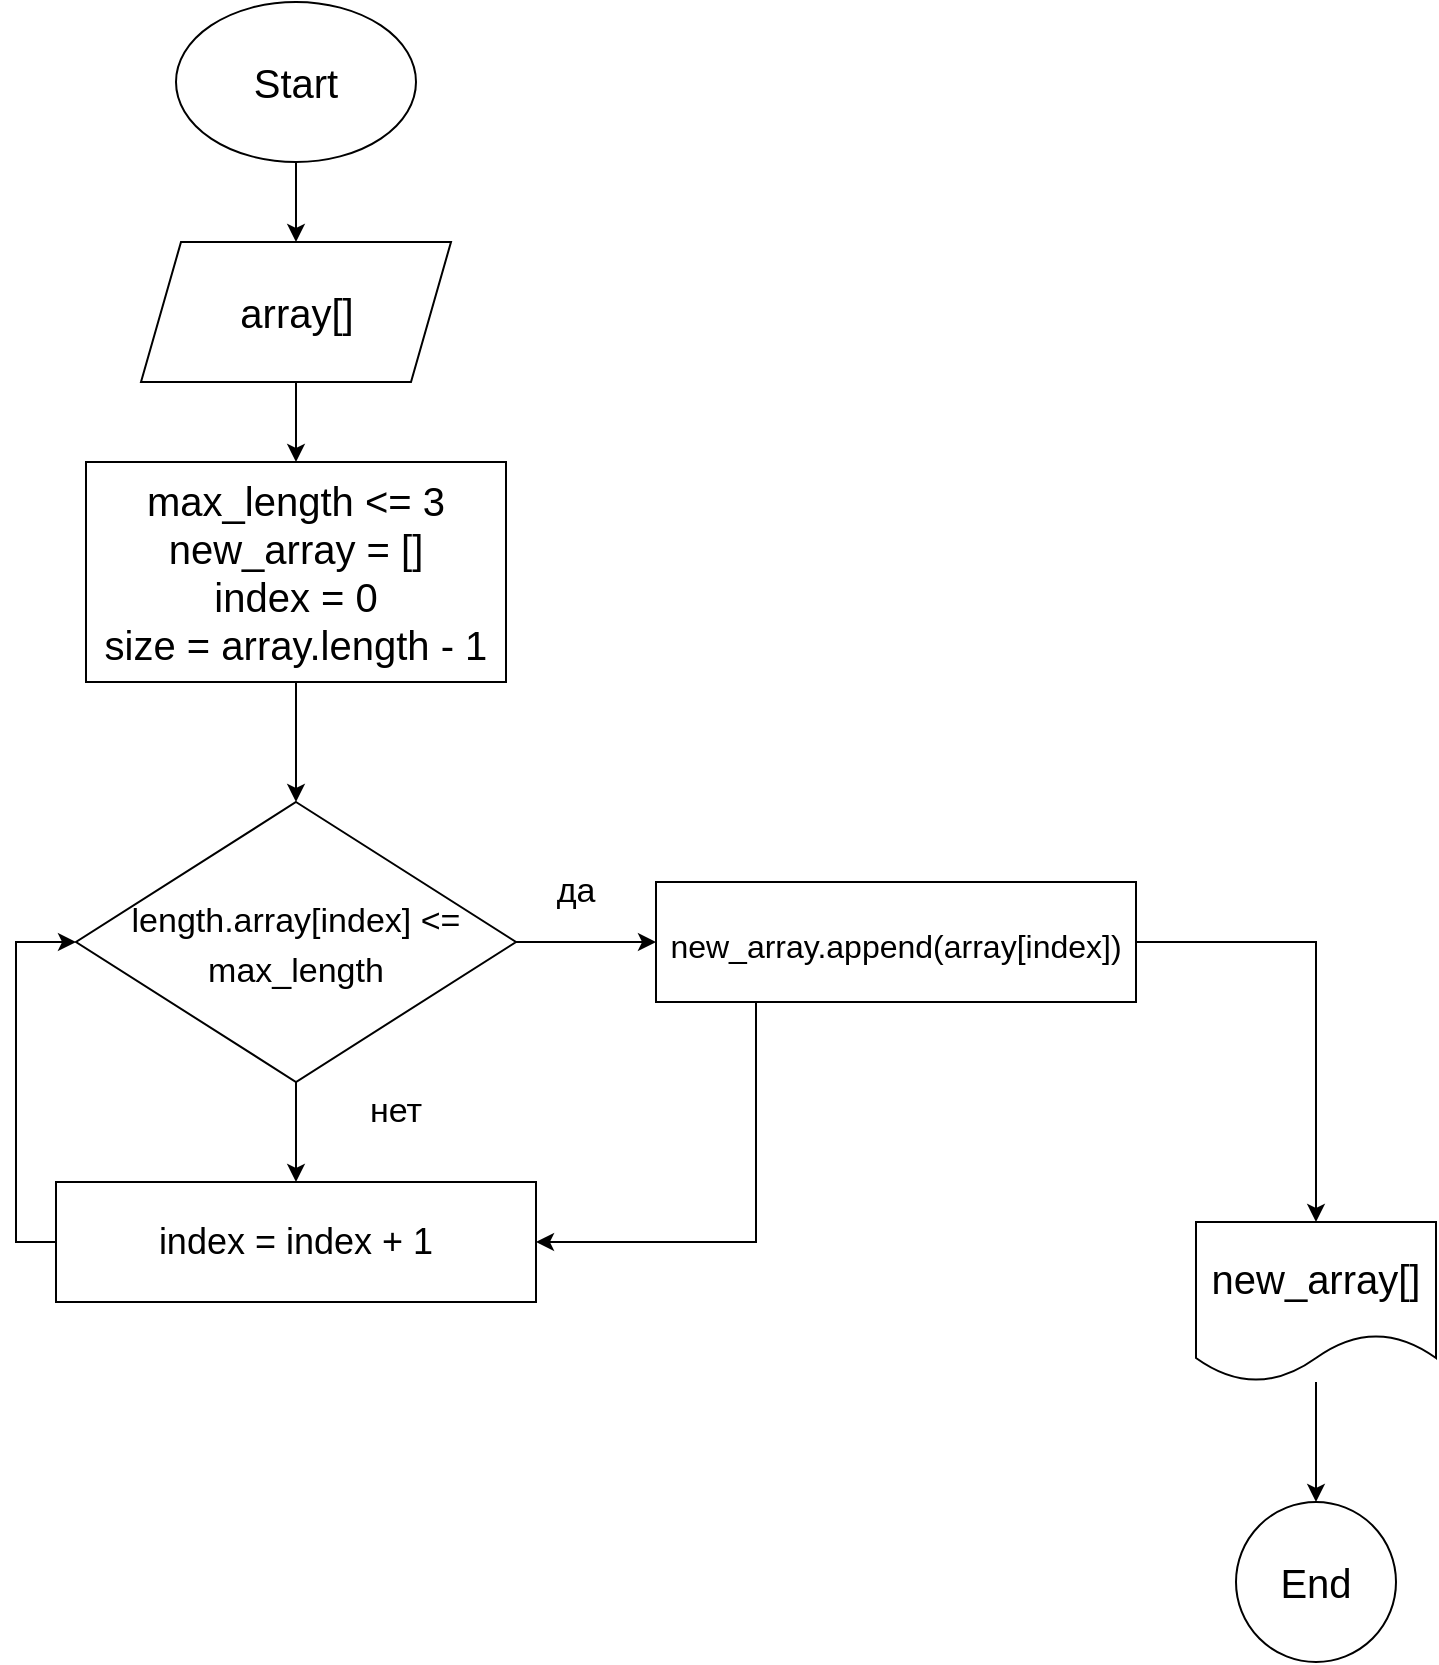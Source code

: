 <mxfile version="22.1.18" type="device">
  <diagram name="Страница — 1" id="fEIG4WU5zekPJVWIyXk1">
    <mxGraphModel dx="1621" dy="519" grid="1" gridSize="10" guides="1" tooltips="1" connect="1" arrows="1" fold="1" page="1" pageScale="1" pageWidth="827" pageHeight="1169" math="0" shadow="0">
      <root>
        <mxCell id="0" />
        <mxCell id="1" parent="0" />
        <mxCell id="D0QXX7iE8FEefZydnxFA-17" value="" style="edgeStyle=orthogonalEdgeStyle;rounded=0;orthogonalLoop=1;jettySize=auto;html=1;" parent="1" source="D0QXX7iE8FEefZydnxFA-1" target="D0QXX7iE8FEefZydnxFA-15" edge="1">
          <mxGeometry relative="1" as="geometry" />
        </mxCell>
        <mxCell id="D0QXX7iE8FEefZydnxFA-1" value="Start" style="ellipse;whiteSpace=wrap;html=1;fontSize=20;" parent="1" vertex="1">
          <mxGeometry x="70" y="60" width="120" height="80" as="geometry" />
        </mxCell>
        <mxCell id="D0QXX7iE8FEefZydnxFA-5" value="" style="edgeStyle=orthogonalEdgeStyle;rounded=0;orthogonalLoop=1;jettySize=auto;html=1;" parent="1" source="D0QXX7iE8FEefZydnxFA-2" target="D0QXX7iE8FEefZydnxFA-4" edge="1">
          <mxGeometry relative="1" as="geometry" />
        </mxCell>
        <mxCell id="D0QXX7iE8FEefZydnxFA-2" value="max_length &amp;lt;= 3&lt;br&gt;new_array = []&lt;br&gt;index = 0&lt;br&gt;size = array.length - 1" style="whiteSpace=wrap;html=1;fontSize=20;" parent="1" vertex="1">
          <mxGeometry x="25" y="290" width="210" height="110" as="geometry" />
        </mxCell>
        <mxCell id="yHVFKQuxYgjViP32hZJv-2" value="" style="edgeStyle=orthogonalEdgeStyle;rounded=0;orthogonalLoop=1;jettySize=auto;html=1;" edge="1" parent="1" source="D0QXX7iE8FEefZydnxFA-4" target="yHVFKQuxYgjViP32hZJv-1">
          <mxGeometry relative="1" as="geometry" />
        </mxCell>
        <mxCell id="yHVFKQuxYgjViP32hZJv-7" value="" style="edgeStyle=orthogonalEdgeStyle;rounded=0;orthogonalLoop=1;jettySize=auto;html=1;" edge="1" parent="1" source="D0QXX7iE8FEefZydnxFA-4" target="D0QXX7iE8FEefZydnxFA-22">
          <mxGeometry relative="1" as="geometry" />
        </mxCell>
        <mxCell id="D0QXX7iE8FEefZydnxFA-4" value="&lt;font style=&quot;font-size: 17px;&quot;&gt;length.array[index] &amp;lt;= max_length&lt;/font&gt;" style="rhombus;whiteSpace=wrap;html=1;fontSize=20;" parent="1" vertex="1">
          <mxGeometry x="20" y="460" width="220" height="140" as="geometry" />
        </mxCell>
        <mxCell id="D0QXX7iE8FEefZydnxFA-13" value="да" style="text;html=1;strokeColor=none;fillColor=none;align=center;verticalAlign=middle;whiteSpace=wrap;rounded=0;fontSize=17;" parent="1" vertex="1">
          <mxGeometry x="240" y="490" width="60" height="30" as="geometry" />
        </mxCell>
        <mxCell id="D0QXX7iE8FEefZydnxFA-14" value="нет" style="text;html=1;strokeColor=none;fillColor=none;align=center;verticalAlign=middle;whiteSpace=wrap;rounded=0;fontSize=17;" parent="1" vertex="1">
          <mxGeometry x="150" y="600" width="60" height="30" as="geometry" />
        </mxCell>
        <mxCell id="D0QXX7iE8FEefZydnxFA-18" value="" style="edgeStyle=orthogonalEdgeStyle;rounded=0;orthogonalLoop=1;jettySize=auto;html=1;" parent="1" source="D0QXX7iE8FEefZydnxFA-15" target="D0QXX7iE8FEefZydnxFA-2" edge="1">
          <mxGeometry relative="1" as="geometry" />
        </mxCell>
        <mxCell id="D0QXX7iE8FEefZydnxFA-15" value="array[]" style="shape=parallelogram;perimeter=parallelogramPerimeter;whiteSpace=wrap;html=1;fixedSize=1;fontSize=20;" parent="1" vertex="1">
          <mxGeometry x="52.5" y="180" width="155" height="70" as="geometry" />
        </mxCell>
        <mxCell id="yHVFKQuxYgjViP32hZJv-11" style="edgeStyle=orthogonalEdgeStyle;rounded=0;orthogonalLoop=1;jettySize=auto;html=1;exitX=0;exitY=0.5;exitDx=0;exitDy=0;entryX=0;entryY=0.5;entryDx=0;entryDy=0;" edge="1" parent="1" source="D0QXX7iE8FEefZydnxFA-22" target="D0QXX7iE8FEefZydnxFA-4">
          <mxGeometry relative="1" as="geometry" />
        </mxCell>
        <mxCell id="D0QXX7iE8FEefZydnxFA-22" value="index = index + 1" style="whiteSpace=wrap;html=1;fontSize=18;" parent="1" vertex="1">
          <mxGeometry x="10" y="650" width="240" height="60" as="geometry" />
        </mxCell>
        <mxCell id="yHVFKQuxYgjViP32hZJv-4" value="" style="edgeStyle=orthogonalEdgeStyle;rounded=0;orthogonalLoop=1;jettySize=auto;html=1;" edge="1" parent="1" source="yHVFKQuxYgjViP32hZJv-1" target="yHVFKQuxYgjViP32hZJv-3">
          <mxGeometry relative="1" as="geometry" />
        </mxCell>
        <mxCell id="yHVFKQuxYgjViP32hZJv-10" style="edgeStyle=orthogonalEdgeStyle;rounded=0;orthogonalLoop=1;jettySize=auto;html=1;entryX=1;entryY=0.5;entryDx=0;entryDy=0;" edge="1" parent="1" source="yHVFKQuxYgjViP32hZJv-1" target="D0QXX7iE8FEefZydnxFA-22">
          <mxGeometry relative="1" as="geometry">
            <mxPoint x="440" y="670" as="targetPoint" />
            <mxPoint x="470" y="550" as="sourcePoint" />
            <Array as="points">
              <mxPoint x="360" y="680" />
            </Array>
          </mxGeometry>
        </mxCell>
        <mxCell id="yHVFKQuxYgjViP32hZJv-6" value="" style="edgeStyle=orthogonalEdgeStyle;rounded=0;orthogonalLoop=1;jettySize=auto;html=1;" edge="1" parent="1" source="yHVFKQuxYgjViP32hZJv-3" target="yHVFKQuxYgjViP32hZJv-5">
          <mxGeometry relative="1" as="geometry" />
        </mxCell>
        <mxCell id="yHVFKQuxYgjViP32hZJv-3" value="new_array[]" style="shape=document;whiteSpace=wrap;html=1;boundedLbl=1;fontSize=20;" vertex="1" parent="1">
          <mxGeometry x="580" y="670" width="120" height="80" as="geometry" />
        </mxCell>
        <mxCell id="yHVFKQuxYgjViP32hZJv-5" value="End" style="ellipse;whiteSpace=wrap;html=1;fontSize=20;" vertex="1" parent="1">
          <mxGeometry x="600" y="810" width="80" height="80" as="geometry" />
        </mxCell>
        <mxCell id="yHVFKQuxYgjViP32hZJv-12" value="" style="edgeStyle=orthogonalEdgeStyle;rounded=0;orthogonalLoop=1;jettySize=auto;html=1;entryX=1;entryY=0.5;entryDx=0;entryDy=0;" edge="1" parent="1" target="yHVFKQuxYgjViP32hZJv-1">
          <mxGeometry relative="1" as="geometry">
            <mxPoint x="250" y="680" as="targetPoint" />
            <mxPoint x="470" y="550" as="sourcePoint" />
          </mxGeometry>
        </mxCell>
        <mxCell id="yHVFKQuxYgjViP32hZJv-1" value="&lt;font style=&quot;font-size: 16px;&quot;&gt;new_array.append(array[index])&lt;/font&gt;" style="whiteSpace=wrap;html=1;fontSize=20;" vertex="1" parent="1">
          <mxGeometry x="310" y="500" width="240" height="60" as="geometry" />
        </mxCell>
      </root>
    </mxGraphModel>
  </diagram>
</mxfile>
